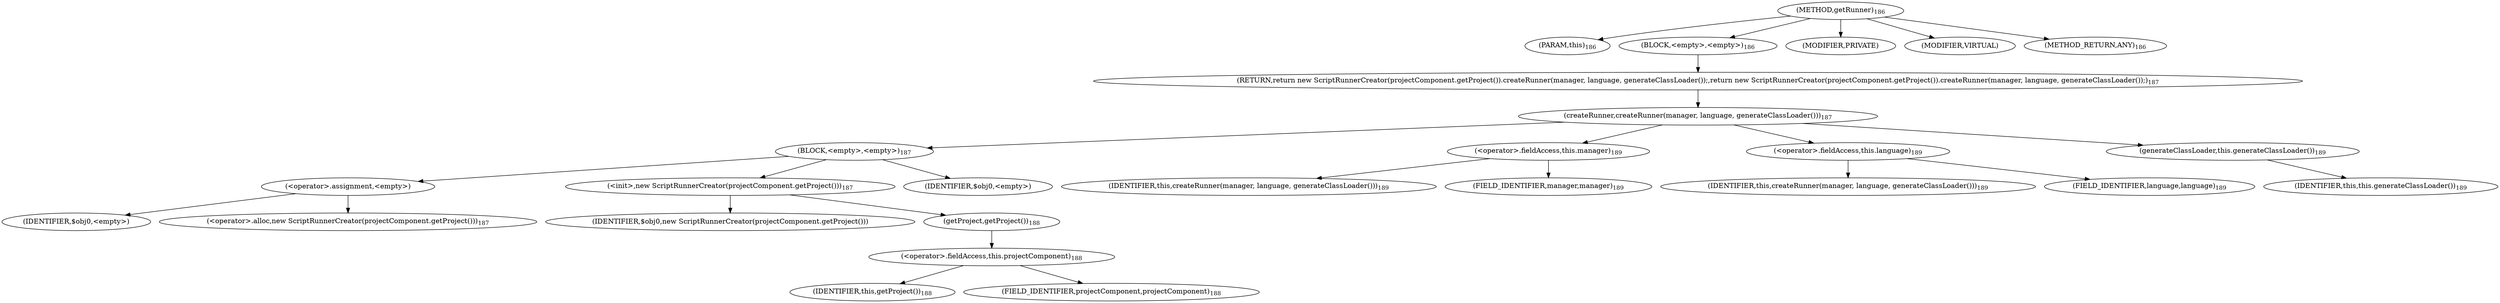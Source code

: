 digraph "getRunner" {  
"304" [label = <(METHOD,getRunner)<SUB>186</SUB>> ]
"26" [label = <(PARAM,this)<SUB>186</SUB>> ]
"305" [label = <(BLOCK,&lt;empty&gt;,&lt;empty&gt;)<SUB>186</SUB>> ]
"306" [label = <(RETURN,return new ScriptRunnerCreator(projectComponent.getProject()).createRunner(manager, language, generateClassLoader());,return new ScriptRunnerCreator(projectComponent.getProject()).createRunner(manager, language, generateClassLoader());)<SUB>187</SUB>> ]
"307" [label = <(createRunner,createRunner(manager, language, generateClassLoader()))<SUB>187</SUB>> ]
"308" [label = <(BLOCK,&lt;empty&gt;,&lt;empty&gt;)<SUB>187</SUB>> ]
"309" [label = <(&lt;operator&gt;.assignment,&lt;empty&gt;)> ]
"310" [label = <(IDENTIFIER,$obj0,&lt;empty&gt;)> ]
"311" [label = <(&lt;operator&gt;.alloc,new ScriptRunnerCreator(projectComponent.getProject()))<SUB>187</SUB>> ]
"312" [label = <(&lt;init&gt;,new ScriptRunnerCreator(projectComponent.getProject()))<SUB>187</SUB>> ]
"313" [label = <(IDENTIFIER,$obj0,new ScriptRunnerCreator(projectComponent.getProject()))> ]
"314" [label = <(getProject,getProject())<SUB>188</SUB>> ]
"315" [label = <(&lt;operator&gt;.fieldAccess,this.projectComponent)<SUB>188</SUB>> ]
"316" [label = <(IDENTIFIER,this,getProject())<SUB>188</SUB>> ]
"317" [label = <(FIELD_IDENTIFIER,projectComponent,projectComponent)<SUB>188</SUB>> ]
"318" [label = <(IDENTIFIER,$obj0,&lt;empty&gt;)> ]
"319" [label = <(&lt;operator&gt;.fieldAccess,this.manager)<SUB>189</SUB>> ]
"320" [label = <(IDENTIFIER,this,createRunner(manager, language, generateClassLoader()))<SUB>189</SUB>> ]
"321" [label = <(FIELD_IDENTIFIER,manager,manager)<SUB>189</SUB>> ]
"322" [label = <(&lt;operator&gt;.fieldAccess,this.language)<SUB>189</SUB>> ]
"323" [label = <(IDENTIFIER,this,createRunner(manager, language, generateClassLoader()))<SUB>189</SUB>> ]
"324" [label = <(FIELD_IDENTIFIER,language,language)<SUB>189</SUB>> ]
"325" [label = <(generateClassLoader,this.generateClassLoader())<SUB>189</SUB>> ]
"25" [label = <(IDENTIFIER,this,this.generateClassLoader())<SUB>189</SUB>> ]
"326" [label = <(MODIFIER,PRIVATE)> ]
"327" [label = <(MODIFIER,VIRTUAL)> ]
"328" [label = <(METHOD_RETURN,ANY)<SUB>186</SUB>> ]
  "304" -> "26" 
  "304" -> "305" 
  "304" -> "326" 
  "304" -> "327" 
  "304" -> "328" 
  "305" -> "306" 
  "306" -> "307" 
  "307" -> "308" 
  "307" -> "319" 
  "307" -> "322" 
  "307" -> "325" 
  "308" -> "309" 
  "308" -> "312" 
  "308" -> "318" 
  "309" -> "310" 
  "309" -> "311" 
  "312" -> "313" 
  "312" -> "314" 
  "314" -> "315" 
  "315" -> "316" 
  "315" -> "317" 
  "319" -> "320" 
  "319" -> "321" 
  "322" -> "323" 
  "322" -> "324" 
  "325" -> "25" 
}
